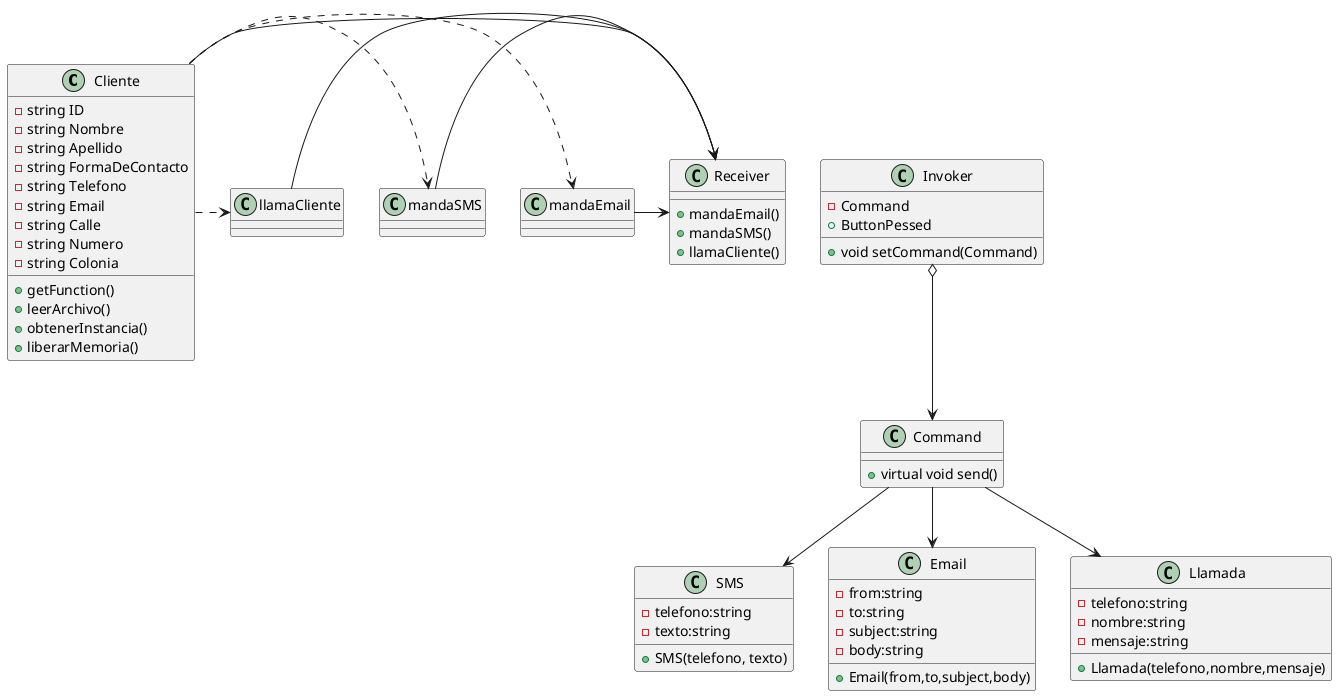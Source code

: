 @startuml 

class Cliente{
    -string ID
    -string Nombre
    -string Apellido
    -string FormaDeContacto
    -string Telefono
    -string Email
    -string Calle
    -string Numero
    -string Colonia

    +getFunction()
    +leerArchivo()
    +obtenerInstancia()
    +liberarMemoria()
}
class SMS {
    -telefono:string
    -texto:string

    +SMS(telefono, texto)
}

class Email{
    -from:string
    -to:string
    -subject:string
    -body:string

    +Email(from,to,subject,body)
}

class Llamada {
    -telefono:string
    -nombre:string
    -mensaje:string

    +Llamada(telefono,nombre,mensaje)
}
class Command{
    +virtual void send()
}

class Receiver{
    +mandaEmail()
    +mandaSMS()
    +llamaCliente()
}

class Invoker{
    -Command
    +void setCommand(Command)
    +ButtonPessed
}


Cliente .> mandaEmail
Cliente .> mandaSMS
Cliente .> llamaCliente
Command --> Email
Command --> SMS
Command --> Llamada
Invoker o--> Command
mandaEmail -> Receiver
mandaSMS -> Receiver
llamaCliente -> Receiver
Cliente -> Receiver
@enduml

